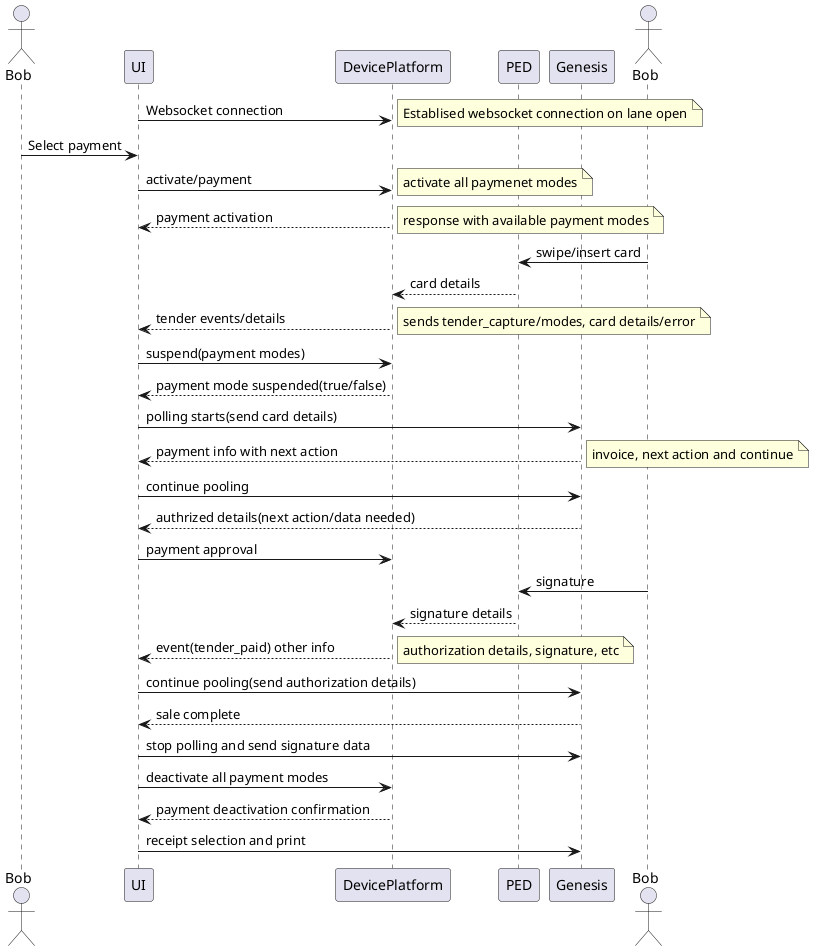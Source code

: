@startuml
actor Bob as user
participant UI as ui
participant DevicePlatform as tachyon
participant PED as ped
participant Genesis as genesis
actor Bob as user1

ui->tachyon: Websocket connection
note right: Establised websocket connection on lane open

user->ui: Select payment

ui->tachyon: activate/payment
note right: activate all paymenet modes
tachyon --> ui: payment activation
note right: response with available payment modes

user1->ped: swipe/insert card
ped-->tachyon: card details
tachyon-->ui: tender events/details
note right: sends tender_capture/modes, card details/error
ui->tachyon: suspend(payment modes)
tachyon-->ui: payment mode suspended(true/false)

ui->genesis: polling starts(send card details)
genesis-->ui: payment info with next action
note right: invoice, next action and continue
ui->genesis: continue pooling
genesis-->ui: authrized details(next action/data needed)

ui->tachyon: payment approval
user1->ped: signature
ped-->tachyon: signature details
tachyon-->ui: event(tender_paid) other info
note right: authorization details, signature, etc

ui->genesis: continue pooling(send authorization details)
genesis-->ui: sale complete
ui->genesis: stop polling and send signature data

ui->tachyon: deactivate all payment modes
tachyon-->ui: payment deactivation confirmation
ui->genesis: receipt selection and print